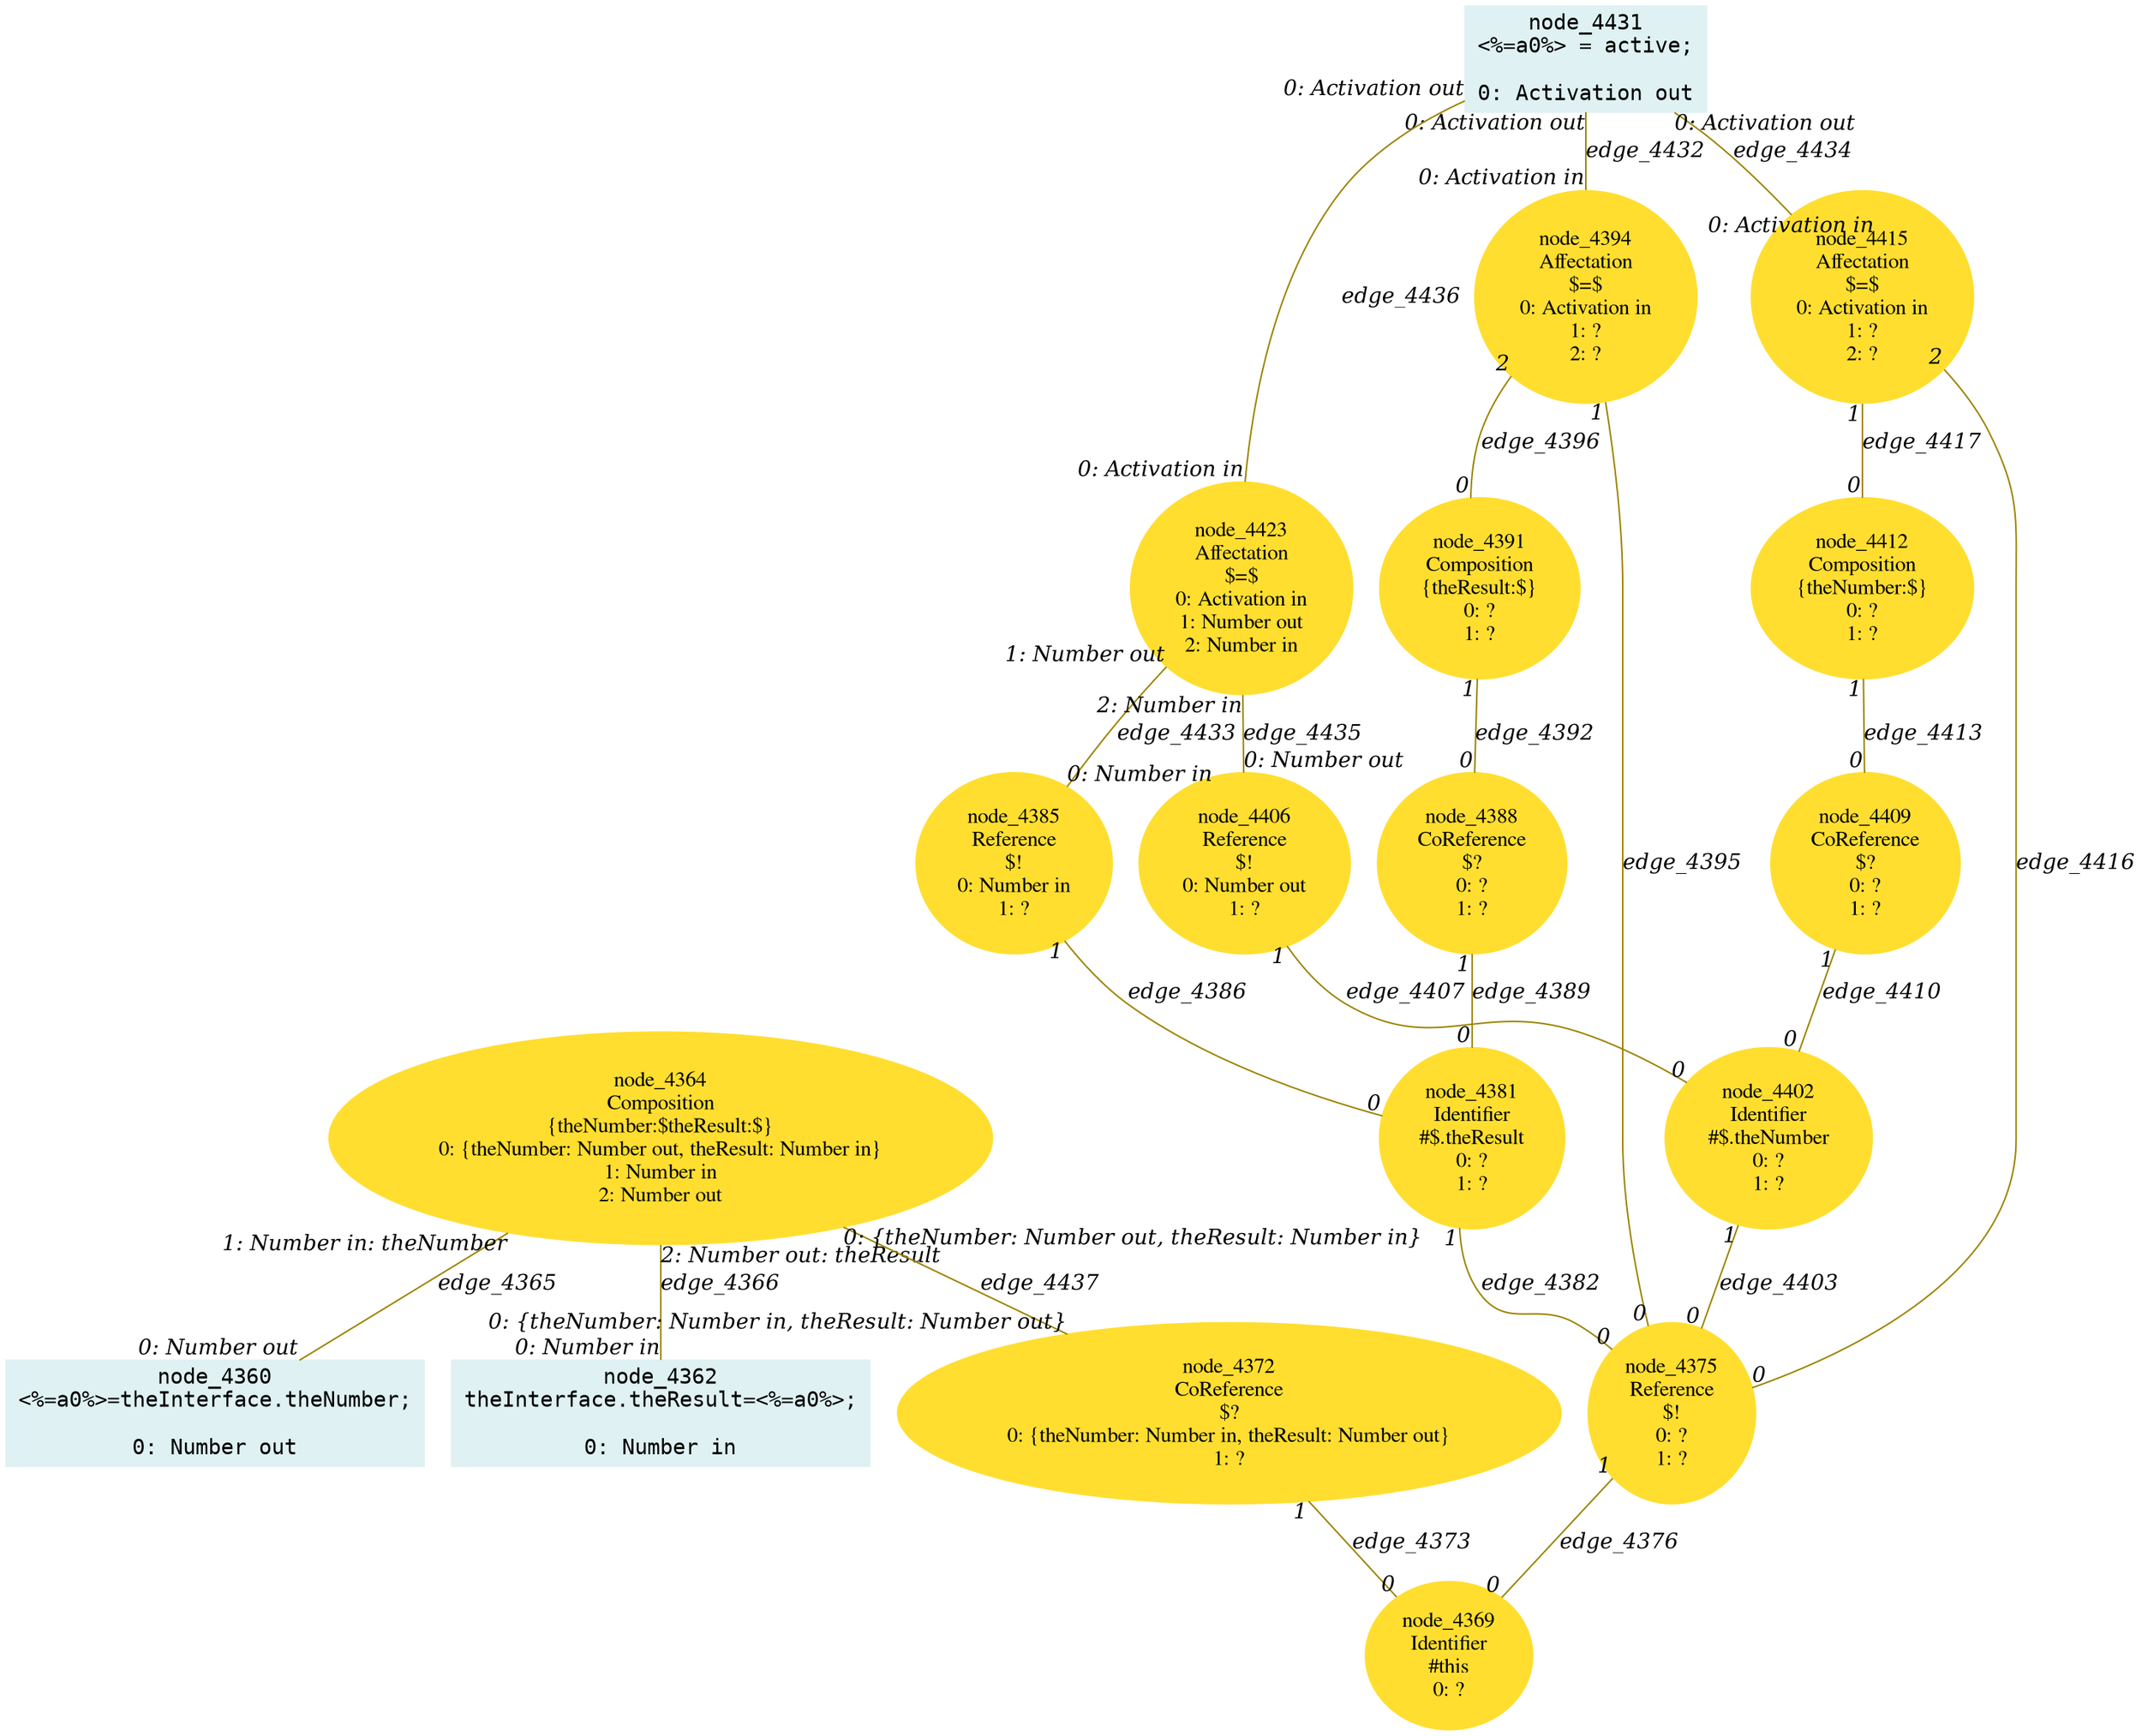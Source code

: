 digraph g{node_4360 [shape="box", style="filled", color="#dff1f2", fontname="Courier", label="node_4360
<%=a0%>=theInterface.theNumber;

0: Number out" ]
node_4362 [shape="box", style="filled", color="#dff1f2", fontname="Courier", label="node_4362
theInterface.theResult=<%=a0%>;

0: Number in" ]
node_4364 [shape="ellipse", style="filled", color="#ffde2f", fontname="Times", label="node_4364
Composition
{theNumber:$theResult:$}
0: {theNumber: Number out, theResult: Number in}
1: Number in
2: Number out" ]
node_4369 [shape="ellipse", style="filled", color="#ffde2f", fontname="Times", label="node_4369
Identifier
#this
0: ?" ]
node_4372 [shape="ellipse", style="filled", color="#ffde2f", fontname="Times", label="node_4372
CoReference
$?
0: {theNumber: Number in, theResult: Number out}
1: ?" ]
node_4375 [shape="ellipse", style="filled", color="#ffde2f", fontname="Times", label="node_4375
Reference
$!
0: ?
1: ?" ]
node_4381 [shape="ellipse", style="filled", color="#ffde2f", fontname="Times", label="node_4381
Identifier
#$.theResult
0: ?
1: ?" ]
node_4385 [shape="ellipse", style="filled", color="#ffde2f", fontname="Times", label="node_4385
Reference
$!
0: Number in
1: ?" ]
node_4388 [shape="ellipse", style="filled", color="#ffde2f", fontname="Times", label="node_4388
CoReference
$?
0: ?
1: ?" ]
node_4391 [shape="ellipse", style="filled", color="#ffde2f", fontname="Times", label="node_4391
Composition
{theResult:$}
0: ?
1: ?" ]
node_4394 [shape="ellipse", style="filled", color="#ffde2f", fontname="Times", label="node_4394
Affectation
$=$
0: Activation in
1: ?
2: ?" ]
node_4402 [shape="ellipse", style="filled", color="#ffde2f", fontname="Times", label="node_4402
Identifier
#$.theNumber
0: ?
1: ?" ]
node_4406 [shape="ellipse", style="filled", color="#ffde2f", fontname="Times", label="node_4406
Reference
$!
0: Number out
1: ?" ]
node_4409 [shape="ellipse", style="filled", color="#ffde2f", fontname="Times", label="node_4409
CoReference
$?
0: ?
1: ?" ]
node_4412 [shape="ellipse", style="filled", color="#ffde2f", fontname="Times", label="node_4412
Composition
{theNumber:$}
0: ?
1: ?" ]
node_4415 [shape="ellipse", style="filled", color="#ffde2f", fontname="Times", label="node_4415
Affectation
$=$
0: Activation in
1: ?
2: ?" ]
node_4423 [shape="ellipse", style="filled", color="#ffde2f", fontname="Times", label="node_4423
Affectation
$=$
0: Activation in
1: Number out
2: Number in" ]
node_4431 [shape="box", style="filled", color="#dff1f2", fontname="Courier", label="node_4431
<%=a0%> = active;

0: Activation out" ]
node_4364 -> node_4360 [dir=none, arrowHead=none, fontname="Times-Italic", arrowsize=1, color="#9d8400", label="edge_4365",  headlabel="0: Number out", taillabel="1: Number in: theNumber" ]
node_4364 -> node_4362 [dir=none, arrowHead=none, fontname="Times-Italic", arrowsize=1, color="#9d8400", label="edge_4366",  headlabel="0: Number in", taillabel="2: Number out: theResult" ]
node_4372 -> node_4369 [dir=none, arrowHead=none, fontname="Times-Italic", arrowsize=1, color="#9d8400", label="edge_4373",  headlabel="0", taillabel="1" ]
node_4375 -> node_4369 [dir=none, arrowHead=none, fontname="Times-Italic", arrowsize=1, color="#9d8400", label="edge_4376",  headlabel="0", taillabel="1" ]
node_4381 -> node_4375 [dir=none, arrowHead=none, fontname="Times-Italic", arrowsize=1, color="#9d8400", label="edge_4382",  headlabel="0", taillabel="1" ]
node_4385 -> node_4381 [dir=none, arrowHead=none, fontname="Times-Italic", arrowsize=1, color="#9d8400", label="edge_4386",  headlabel="0", taillabel="1" ]
node_4388 -> node_4381 [dir=none, arrowHead=none, fontname="Times-Italic", arrowsize=1, color="#9d8400", label="edge_4389",  headlabel="0", taillabel="1" ]
node_4391 -> node_4388 [dir=none, arrowHead=none, fontname="Times-Italic", arrowsize=1, color="#9d8400", label="edge_4392",  headlabel="0", taillabel="1" ]
node_4394 -> node_4375 [dir=none, arrowHead=none, fontname="Times-Italic", arrowsize=1, color="#9d8400", label="edge_4395",  headlabel="0", taillabel="1" ]
node_4394 -> node_4391 [dir=none, arrowHead=none, fontname="Times-Italic", arrowsize=1, color="#9d8400", label="edge_4396",  headlabel="0", taillabel="2" ]
node_4402 -> node_4375 [dir=none, arrowHead=none, fontname="Times-Italic", arrowsize=1, color="#9d8400", label="edge_4403",  headlabel="0", taillabel="1" ]
node_4406 -> node_4402 [dir=none, arrowHead=none, fontname="Times-Italic", arrowsize=1, color="#9d8400", label="edge_4407",  headlabel="0", taillabel="1" ]
node_4409 -> node_4402 [dir=none, arrowHead=none, fontname="Times-Italic", arrowsize=1, color="#9d8400", label="edge_4410",  headlabel="0", taillabel="1" ]
node_4412 -> node_4409 [dir=none, arrowHead=none, fontname="Times-Italic", arrowsize=1, color="#9d8400", label="edge_4413",  headlabel="0", taillabel="1" ]
node_4415 -> node_4375 [dir=none, arrowHead=none, fontname="Times-Italic", arrowsize=1, color="#9d8400", label="edge_4416",  headlabel="0", taillabel="2" ]
node_4415 -> node_4412 [dir=none, arrowHead=none, fontname="Times-Italic", arrowsize=1, color="#9d8400", label="edge_4417",  headlabel="0", taillabel="1" ]
node_4431 -> node_4394 [dir=none, arrowHead=none, fontname="Times-Italic", arrowsize=1, color="#9d8400", label="edge_4432",  headlabel="0: Activation in", taillabel="0: Activation out" ]
node_4423 -> node_4385 [dir=none, arrowHead=none, fontname="Times-Italic", arrowsize=1, color="#9d8400", label="edge_4433",  headlabel="0: Number in", taillabel="1: Number out" ]
node_4431 -> node_4415 [dir=none, arrowHead=none, fontname="Times-Italic", arrowsize=1, color="#9d8400", label="edge_4434",  headlabel="0: Activation in", taillabel="0: Activation out" ]
node_4423 -> node_4406 [dir=none, arrowHead=none, fontname="Times-Italic", arrowsize=1, color="#9d8400", label="edge_4435",  headlabel="0: Number out", taillabel="2: Number in" ]
node_4431 -> node_4423 [dir=none, arrowHead=none, fontname="Times-Italic", arrowsize=1, color="#9d8400", label="edge_4436",  headlabel="0: Activation in", taillabel="0: Activation out" ]
node_4364 -> node_4372 [dir=none, arrowHead=none, fontname="Times-Italic", arrowsize=1, color="#9d8400", label="edge_4437",  headlabel="0: {theNumber: Number in, theResult: Number out}", taillabel="0: {theNumber: Number out, theResult: Number in}" ]
}